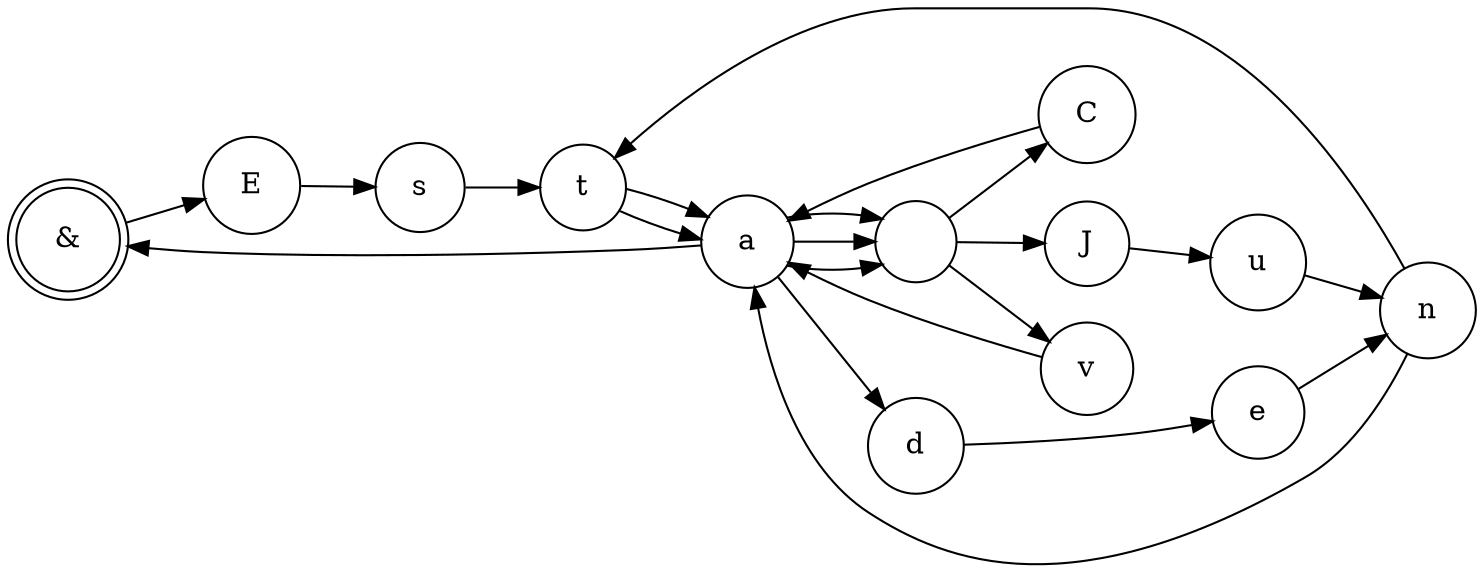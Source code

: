 digraph G {
     node[shape = circle]
" & "[shape = doublecircle]" & "->" E "->" s "->" t "->" a "->"   "->" C "->" a "->" d "->" e "->" n "->" a "->"   "->" v "->" a "->"   "->" J "->" u "->" n "->" t "->" a "->" & "
rankdir = LR;
}